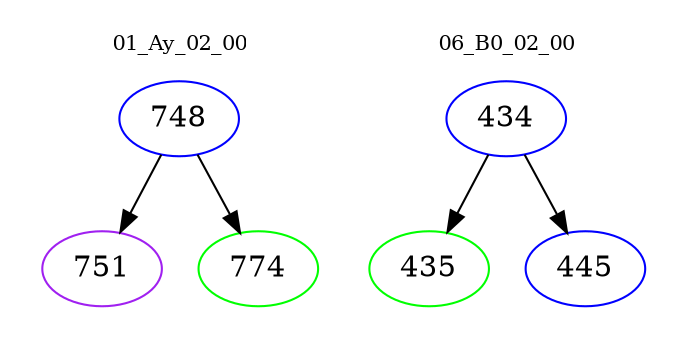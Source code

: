 digraph{
subgraph cluster_0 {
color = white
label = "01_Ay_02_00";
fontsize=10;
T0_748 [label="748", color="blue"]
T0_748 -> T0_751 [color="black"]
T0_751 [label="751", color="purple"]
T0_748 -> T0_774 [color="black"]
T0_774 [label="774", color="green"]
}
subgraph cluster_1 {
color = white
label = "06_B0_02_00";
fontsize=10;
T1_434 [label="434", color="blue"]
T1_434 -> T1_435 [color="black"]
T1_435 [label="435", color="green"]
T1_434 -> T1_445 [color="black"]
T1_445 [label="445", color="blue"]
}
}
